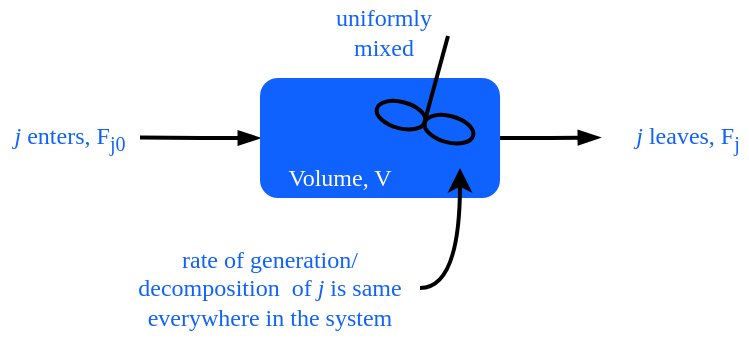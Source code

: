 <mxfile version="23.1.5" type="device">
  <diagram name="Page-1" id="hwJGP-7LeXRfqxVs9OOH">
    <mxGraphModel dx="743" dy="645" grid="0" gridSize="10" guides="1" tooltips="1" connect="1" arrows="1" fold="1" page="1" pageScale="1" pageWidth="827" pageHeight="1169" math="0" shadow="0">
      <root>
        <mxCell id="0" />
        <mxCell id="1" parent="0" />
        <mxCell id="BLTb10yyDf7amz6NVsnA-26" value="" style="group" vertex="1" connectable="0" parent="1">
          <mxGeometry x="50" y="231" width="373.5" height="169" as="geometry" />
        </mxCell>
        <mxCell id="0I1OTFyVBPVYsNICkLVj-6" style="edgeStyle=orthogonalEdgeStyle;rounded=0;orthogonalLoop=1;jettySize=auto;html=1;strokeWidth=2;endArrow=blockThin;endFill=1;exitX=1;exitY=0.5;exitDx=0;exitDy=0;" parent="BLTb10yyDf7amz6NVsnA-26" source="BLTb10yyDf7amz6NVsnA-1" edge="1">
          <mxGeometry relative="1" as="geometry">
            <mxPoint x="300" y="68.75" as="targetPoint" />
            <mxPoint x="250" y="68.75" as="sourcePoint" />
          </mxGeometry>
        </mxCell>
        <mxCell id="0I1OTFyVBPVYsNICkLVj-7" style="edgeStyle=orthogonalEdgeStyle;rounded=0;orthogonalLoop=1;jettySize=auto;html=1;startArrow=blockThin;startFill=1;endArrow=none;endFill=0;strokeWidth=2;exitX=0;exitY=0.5;exitDx=0;exitDy=0;" parent="BLTb10yyDf7amz6NVsnA-26" source="BLTb10yyDf7amz6NVsnA-1" edge="1">
          <mxGeometry relative="1" as="geometry">
            <mxPoint x="70" y="68.8" as="targetPoint" />
            <mxPoint x="130" y="68.8" as="sourcePoint" />
          </mxGeometry>
        </mxCell>
        <mxCell id="0I1OTFyVBPVYsNICkLVj-8" value="&lt;i&gt;j&amp;nbsp;&lt;/i&gt;enters, F&lt;sub&gt;j0&lt;/sub&gt;" style="text;html=1;align=center;verticalAlign=middle;whiteSpace=wrap;rounded=0;fontFamily=IBM Plex sans;fillColor=none;fontColor=#0F62FE;labelBackgroundColor=none;" parent="BLTb10yyDf7amz6NVsnA-26" vertex="1">
          <mxGeometry y="54" width="70" height="30" as="geometry" />
        </mxCell>
        <mxCell id="BLTb10yyDf7amz6NVsnA-1" value="" style="rounded=1;whiteSpace=wrap;html=1;align=center;verticalAlign=middle;fontFamily=IBM Plex sans;fontSize=12;fontColor=#FFFFFF;labelBackgroundColor=none;fillColor=#0F62FE;gradientColor=none;strokeWidth=2;strokeColor=none;" vertex="1" parent="BLTb10yyDf7amz6NVsnA-26">
          <mxGeometry x="130" y="39" width="120" height="60" as="geometry" />
        </mxCell>
        <mxCell id="BLTb10yyDf7amz6NVsnA-4" value="&lt;i&gt;j&lt;/i&gt; leaves, F&lt;sub&gt;j&lt;/sub&gt;" style="text;html=1;align=center;verticalAlign=middle;whiteSpace=wrap;rounded=0;fontFamily=IBM Plex sans;fontSize=12;fontColor=#0F62FE;labelBackgroundColor=none;" vertex="1" parent="BLTb10yyDf7amz6NVsnA-26">
          <mxGeometry x="313.5" y="54" width="60" height="30" as="geometry" />
        </mxCell>
        <mxCell id="BLTb10yyDf7amz6NVsnA-6" value="rate of generation/ decomposition&amp;nbsp; of&amp;nbsp;&lt;i&gt;j&lt;/i&gt;&amp;nbsp;is same everywhere in the system" style="text;html=1;align=center;verticalAlign=middle;whiteSpace=wrap;rounded=0;fontFamily=IBM Plex sans;fillColor=none;fontColor=#0F62FE;labelBackgroundColor=none;" vertex="1" parent="BLTb10yyDf7amz6NVsnA-26">
          <mxGeometry x="60" y="119" width="150" height="50" as="geometry" />
        </mxCell>
        <mxCell id="BLTb10yyDf7amz6NVsnA-8" value="" style="curved=1;endArrow=classic;html=1;rounded=0;strokeColor=default;strokeWidth=2;align=center;verticalAlign=middle;fontFamily=IBM Plex sans;fontSize=12;fontColor=#388ECC;labelBackgroundColor=none;edgeStyle=orthogonalEdgeStyle;exitX=1;exitY=0.25;exitDx=0;exitDy=0;" edge="1" parent="BLTb10yyDf7amz6NVsnA-26">
          <mxGeometry width="50" height="50" relative="1" as="geometry">
            <mxPoint x="210" y="144" as="sourcePoint" />
            <mxPoint x="230" y="84" as="targetPoint" />
            <Array as="points">
              <mxPoint x="230" y="144" />
            </Array>
          </mxGeometry>
        </mxCell>
        <mxCell id="BLTb10yyDf7amz6NVsnA-13" value="&lt;font color=&quot;#ffffff&quot;&gt;Volume, V&lt;/font&gt;" style="text;html=1;align=center;verticalAlign=middle;whiteSpace=wrap;rounded=0;fontFamily=IBM Plex sans;fontSize=12;labelBackgroundColor=none;fontColor=#0F62FE;" vertex="1" parent="BLTb10yyDf7amz6NVsnA-26">
          <mxGeometry x="140" y="79" width="60" height="20" as="geometry" />
        </mxCell>
        <mxCell id="BLTb10yyDf7amz6NVsnA-24" value="" style="group;rotation=60;" vertex="1" connectable="0" parent="BLTb10yyDf7amz6NVsnA-26">
          <mxGeometry x="187" y="28" width="53.991" height="54.07" as="geometry" />
        </mxCell>
        <mxCell id="BLTb10yyDf7amz6NVsnA-14" value="" style="ellipse;whiteSpace=wrap;html=1;rounded=0;align=center;verticalAlign=middle;fontFamily=IBM Plex sans;fontSize=12;fontColor=#388ECC;labelBackgroundColor=none;fillColor=none;gradientColor=none;strokeWidth=2;rotation=15;" vertex="1" parent="BLTb10yyDf7amz6NVsnA-24">
          <mxGeometry x="1" y="23" width="25" height="13.158" as="geometry" />
        </mxCell>
        <mxCell id="BLTb10yyDf7amz6NVsnA-18" value="" style="endArrow=none;html=1;rounded=0;strokeColor=default;strokeWidth=2;align=center;verticalAlign=middle;fontFamily=IBM Plex sans;fontSize=12;fontColor=#388ECC;labelBackgroundColor=none;" edge="1" parent="BLTb10yyDf7amz6NVsnA-24">
          <mxGeometry width="50" height="50" relative="1" as="geometry">
            <mxPoint x="25" y="34" as="sourcePoint" />
            <mxPoint x="37" y="-10" as="targetPoint" />
          </mxGeometry>
        </mxCell>
        <mxCell id="BLTb10yyDf7amz6NVsnA-21" value="" style="ellipse;whiteSpace=wrap;html=1;rounded=0;align=center;verticalAlign=middle;fontFamily=IBM Plex sans;fontSize=12;fontColor=#388ECC;labelBackgroundColor=none;fillColor=none;gradientColor=none;strokeWidth=2;rotation=15;" vertex="1" parent="BLTb10yyDf7amz6NVsnA-24">
          <mxGeometry x="25" y="30" width="25" height="13.158" as="geometry" />
        </mxCell>
        <mxCell id="BLTb10yyDf7amz6NVsnA-25" value="uniformly mixed" style="text;html=1;align=center;verticalAlign=middle;whiteSpace=wrap;rounded=0;fontFamily=IBM Plex sans;fillColor=none;fontColor=#0F62FE;labelBackgroundColor=none;" vertex="1" parent="BLTb10yyDf7amz6NVsnA-26">
          <mxGeometry x="165" width="54" height="32" as="geometry" />
        </mxCell>
      </root>
    </mxGraphModel>
  </diagram>
</mxfile>
